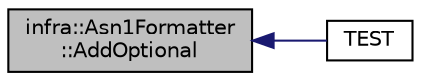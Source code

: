 digraph "infra::Asn1Formatter::AddOptional"
{
 // INTERACTIVE_SVG=YES
  edge [fontname="Helvetica",fontsize="10",labelfontname="Helvetica",labelfontsize="10"];
  node [fontname="Helvetica",fontsize="10",shape=record];
  rankdir="LR";
  Node57 [label="infra::Asn1Formatter\l::AddOptional",height=0.2,width=0.4,color="black", fillcolor="grey75", style="filled", fontcolor="black"];
  Node57 -> Node58 [dir="back",color="midnightblue",fontsize="10",style="solid",fontname="Helvetica"];
  Node58 [label="TEST",height=0.2,width=0.4,color="black", fillcolor="white", style="filled",URL="$d1/db0/_test_asn1_formatter_8cpp.html#a788d757dfaf8fa86d2ccdfd1d33e4e0b"];
}
